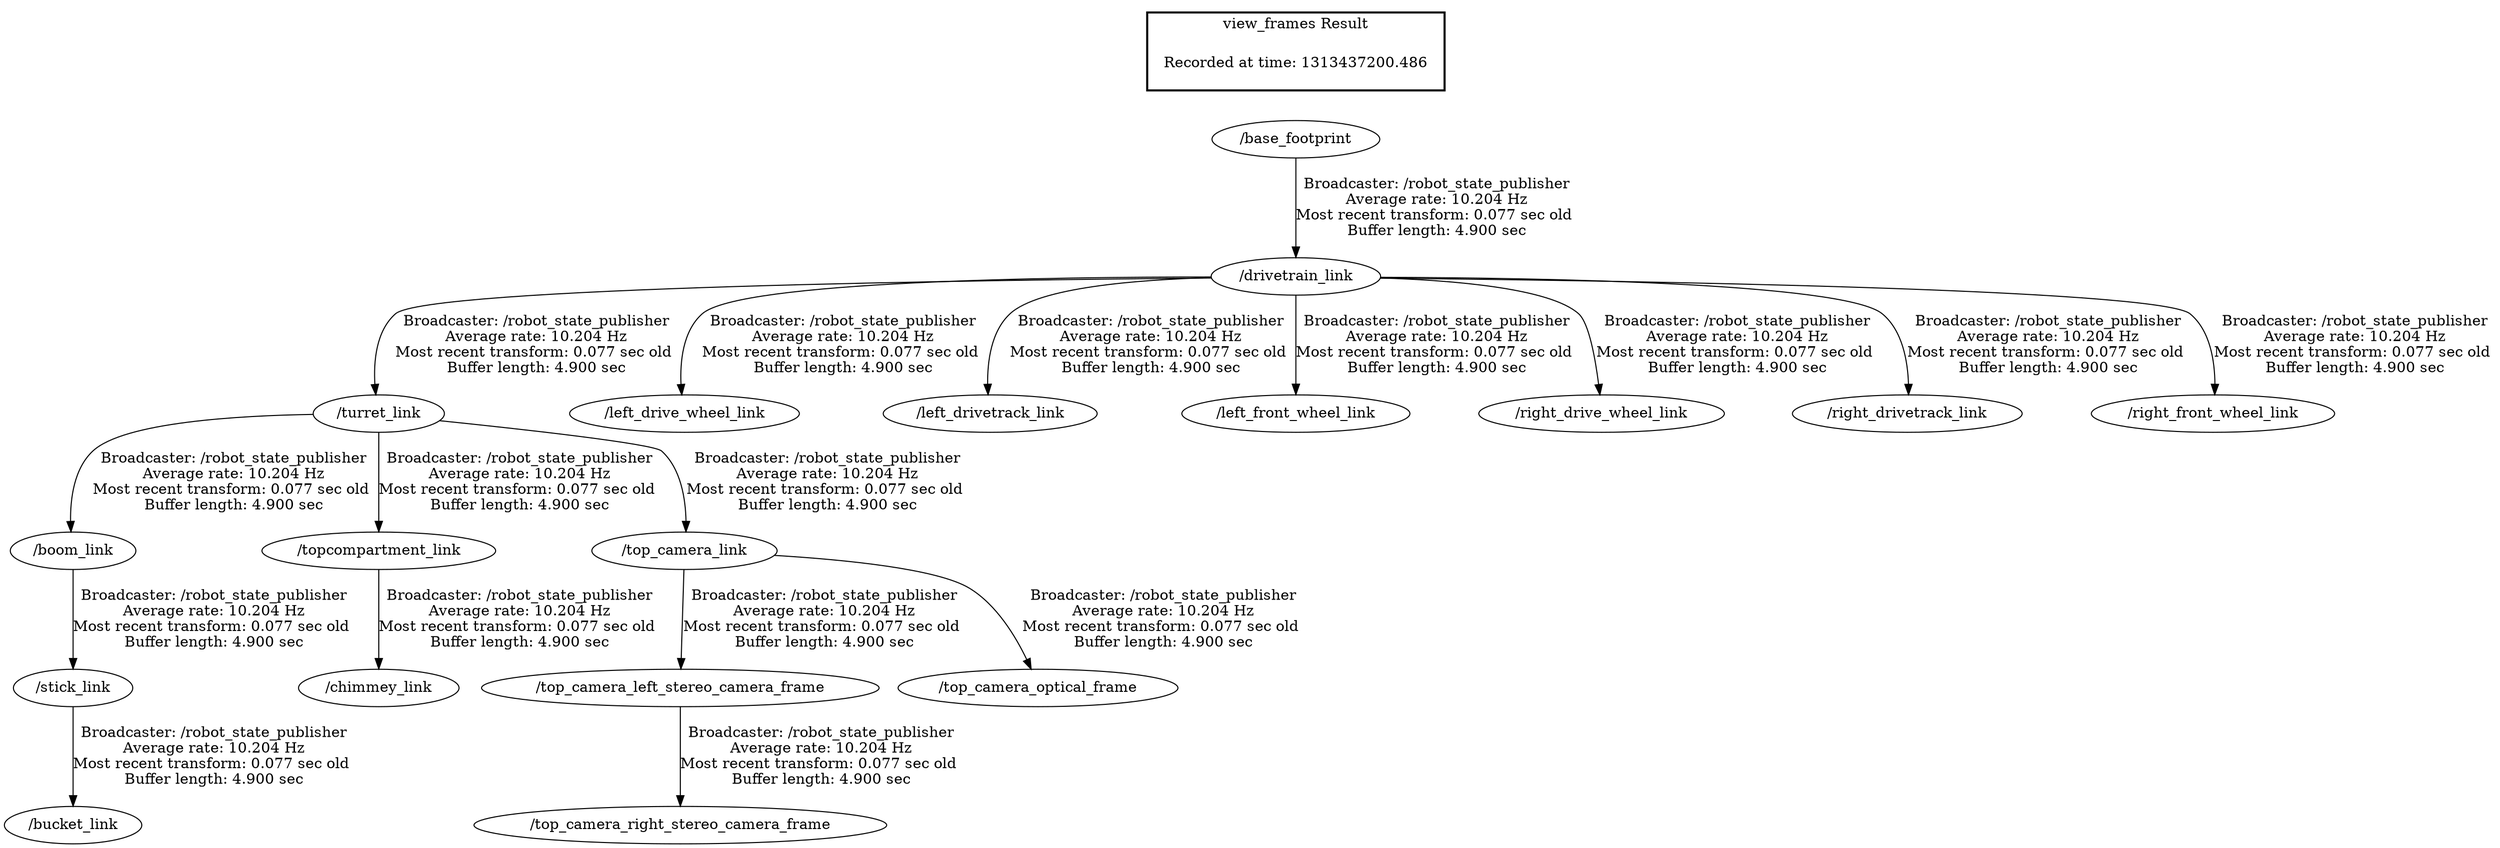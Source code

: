 digraph G {
"/turret_link" -> "/boom_link"[label="Broadcaster: /robot_state_publisher\nAverage rate: 10.204 Hz\nMost recent transform: 0.077 sec old \nBuffer length: 4.900 sec\n"];
"/drivetrain_link" -> "/turret_link"[label="Broadcaster: /robot_state_publisher\nAverage rate: 10.204 Hz\nMost recent transform: 0.077 sec old \nBuffer length: 4.900 sec\n"];
"/stick_link" -> "/bucket_link"[label="Broadcaster: /robot_state_publisher\nAverage rate: 10.204 Hz\nMost recent transform: 0.077 sec old \nBuffer length: 4.900 sec\n"];
"/boom_link" -> "/stick_link"[label="Broadcaster: /robot_state_publisher\nAverage rate: 10.204 Hz\nMost recent transform: 0.077 sec old \nBuffer length: 4.900 sec\n"];
"/topcompartment_link" -> "/chimmey_link"[label="Broadcaster: /robot_state_publisher\nAverage rate: 10.204 Hz\nMost recent transform: 0.077 sec old \nBuffer length: 4.900 sec\n"];
"/turret_link" -> "/topcompartment_link"[label="Broadcaster: /robot_state_publisher\nAverage rate: 10.204 Hz\nMost recent transform: 0.077 sec old \nBuffer length: 4.900 sec\n"];
"/base_footprint" -> "/drivetrain_link"[label="Broadcaster: /robot_state_publisher\nAverage rate: 10.204 Hz\nMost recent transform: 0.077 sec old \nBuffer length: 4.900 sec\n"];
"/drivetrain_link" -> "/left_drive_wheel_link"[label="Broadcaster: /robot_state_publisher\nAverage rate: 10.204 Hz\nMost recent transform: 0.077 sec old \nBuffer length: 4.900 sec\n"];
"/drivetrain_link" -> "/left_drivetrack_link"[label="Broadcaster: /robot_state_publisher\nAverage rate: 10.204 Hz\nMost recent transform: 0.077 sec old \nBuffer length: 4.900 sec\n"];
"/drivetrain_link" -> "/left_front_wheel_link"[label="Broadcaster: /robot_state_publisher\nAverage rate: 10.204 Hz\nMost recent transform: 0.077 sec old \nBuffer length: 4.900 sec\n"];
"/drivetrain_link" -> "/right_drive_wheel_link"[label="Broadcaster: /robot_state_publisher\nAverage rate: 10.204 Hz\nMost recent transform: 0.077 sec old \nBuffer length: 4.900 sec\n"];
"/drivetrain_link" -> "/right_drivetrack_link"[label="Broadcaster: /robot_state_publisher\nAverage rate: 10.204 Hz\nMost recent transform: 0.077 sec old \nBuffer length: 4.900 sec\n"];
"/drivetrain_link" -> "/right_front_wheel_link"[label="Broadcaster: /robot_state_publisher\nAverage rate: 10.204 Hz\nMost recent transform: 0.077 sec old \nBuffer length: 4.900 sec\n"];
"/top_camera_link" -> "/top_camera_left_stereo_camera_frame"[label="Broadcaster: /robot_state_publisher\nAverage rate: 10.204 Hz\nMost recent transform: 0.077 sec old \nBuffer length: 4.900 sec\n"];
"/turret_link" -> "/top_camera_link"[label="Broadcaster: /robot_state_publisher\nAverage rate: 10.204 Hz\nMost recent transform: 0.077 sec old \nBuffer length: 4.900 sec\n"];
"/top_camera_link" -> "/top_camera_optical_frame"[label="Broadcaster: /robot_state_publisher\nAverage rate: 10.204 Hz\nMost recent transform: 0.077 sec old \nBuffer length: 4.900 sec\n"];
"/top_camera_left_stereo_camera_frame" -> "/top_camera_right_stereo_camera_frame"[label="Broadcaster: /robot_state_publisher\nAverage rate: 10.204 Hz\nMost recent transform: 0.077 sec old \nBuffer length: 4.900 sec\n"];
edge [style=invis];
 subgraph cluster_legend { style=bold; color=black; label ="view_frames Result";
"Recorded at time: 1313437200.486"[ shape=plaintext ] ;
 }->"/base_footprint";
}
